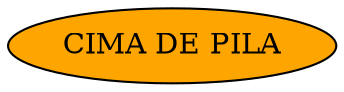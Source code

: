 digraph Papelera {
  rankdir=TB;
  node [shape=record, style=filled, fillcolor=lightcoral];
  edge [color=darkred, dir=back];

  cima [label="CIMA DE PILA", shape=ellipse, fillcolor=orange];
}
